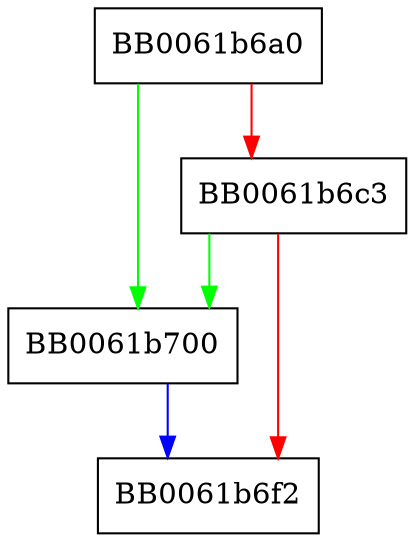 digraph i2b_PrivateKey_bio {
  node [shape="box"];
  graph [splines=ortho];
  BB0061b6a0 -> BB0061b700 [color="green"];
  BB0061b6a0 -> BB0061b6c3 [color="red"];
  BB0061b6c3 -> BB0061b700 [color="green"];
  BB0061b6c3 -> BB0061b6f2 [color="red"];
  BB0061b700 -> BB0061b6f2 [color="blue"];
}